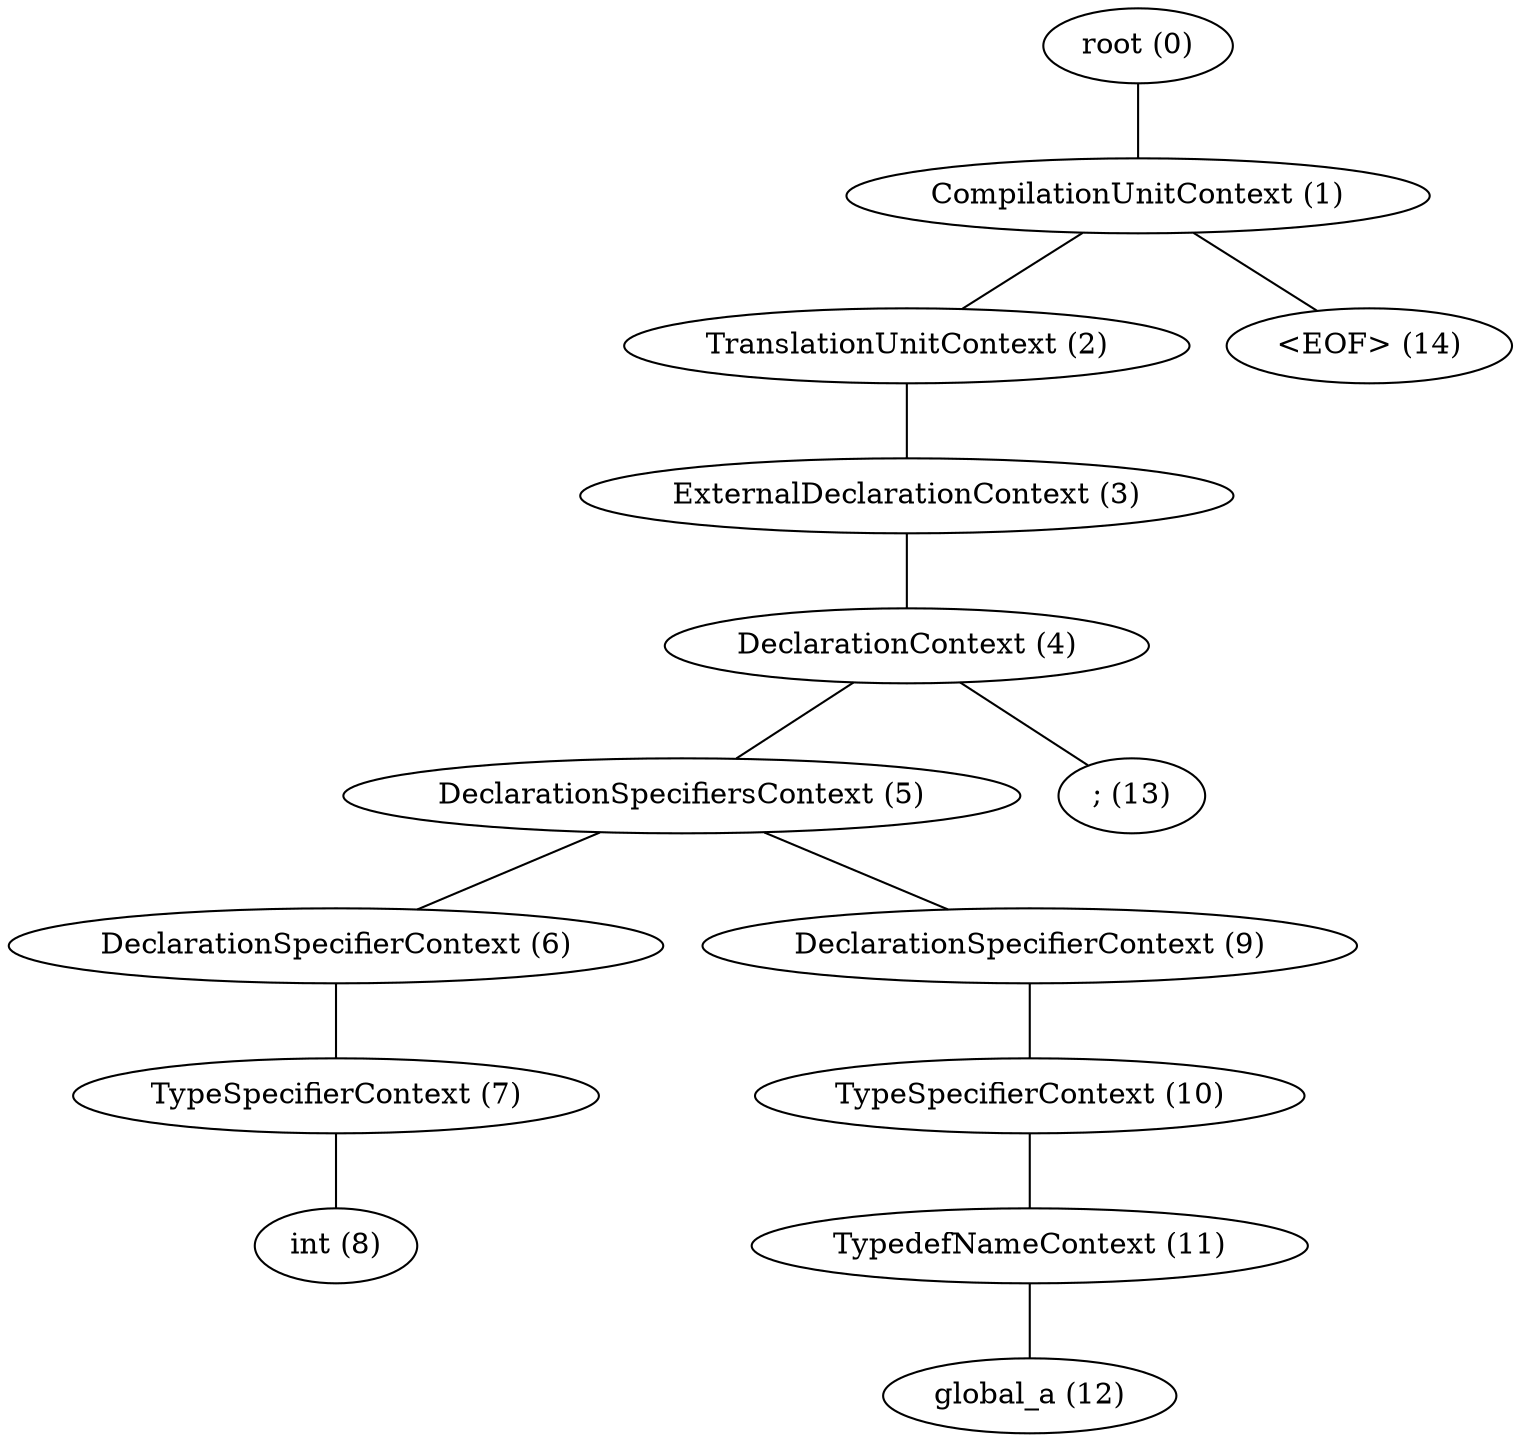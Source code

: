 graph graphname {

  0[label="root (0)"]
  0 -- 1;
  1[label="CompilationUnitContext (1)"]
  1 -- 2;
  1 -- 14;
  2[label="TranslationUnitContext (2)"]
  2 -- 3;
  3[label="ExternalDeclarationContext (3)"]
  3 -- 4;
  4[label="DeclarationContext (4)"]
  4 -- 5;
  4 -- 13;
  5[label="DeclarationSpecifiersContext (5)"]
  5 -- 6;
  5 -- 9;
  6[label="DeclarationSpecifierContext (6)"]
  6 -- 7;
  7[label="TypeSpecifierContext (7)"]
  7 -- 8;
  8[label="int (8)"]
  9[label="DeclarationSpecifierContext (9)"]
  9 -- 10;
  10[label="TypeSpecifierContext (10)"]
  10 -- 11;
  11[label="TypedefNameContext (11)"]
  11 -- 12;
  12[label="global_a (12)"]
  13[label="; (13)"]
  14[label="<EOF> (14)"]
}
